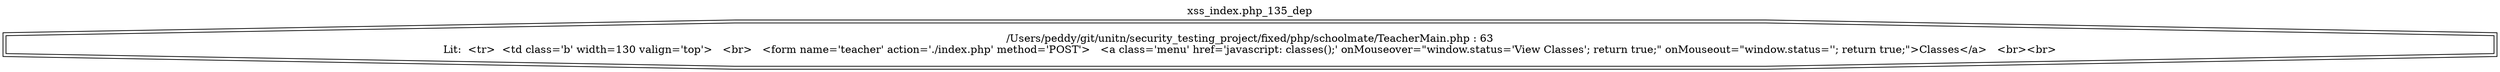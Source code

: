 digraph cfg {
  label="xss_index.php_135_dep";
  labelloc=t;
  n1 [shape=doubleoctagon, label="/Users/peddy/git/unitn/security_testing_project/fixed/php/schoolmate/TeacherMain.php : 63\nLit:  <tr>  <td class='b' width=130 valign='top'>   <br>   <form name='teacher' action='./index.php' method='POST'>   <a class='menu' href='javascript: classes();' onMouseover=\"window.status='View Classes'; return true;\" onMouseout=\"window.status=''; return true;\">Classes</a>   <br><br>\n"];
}
